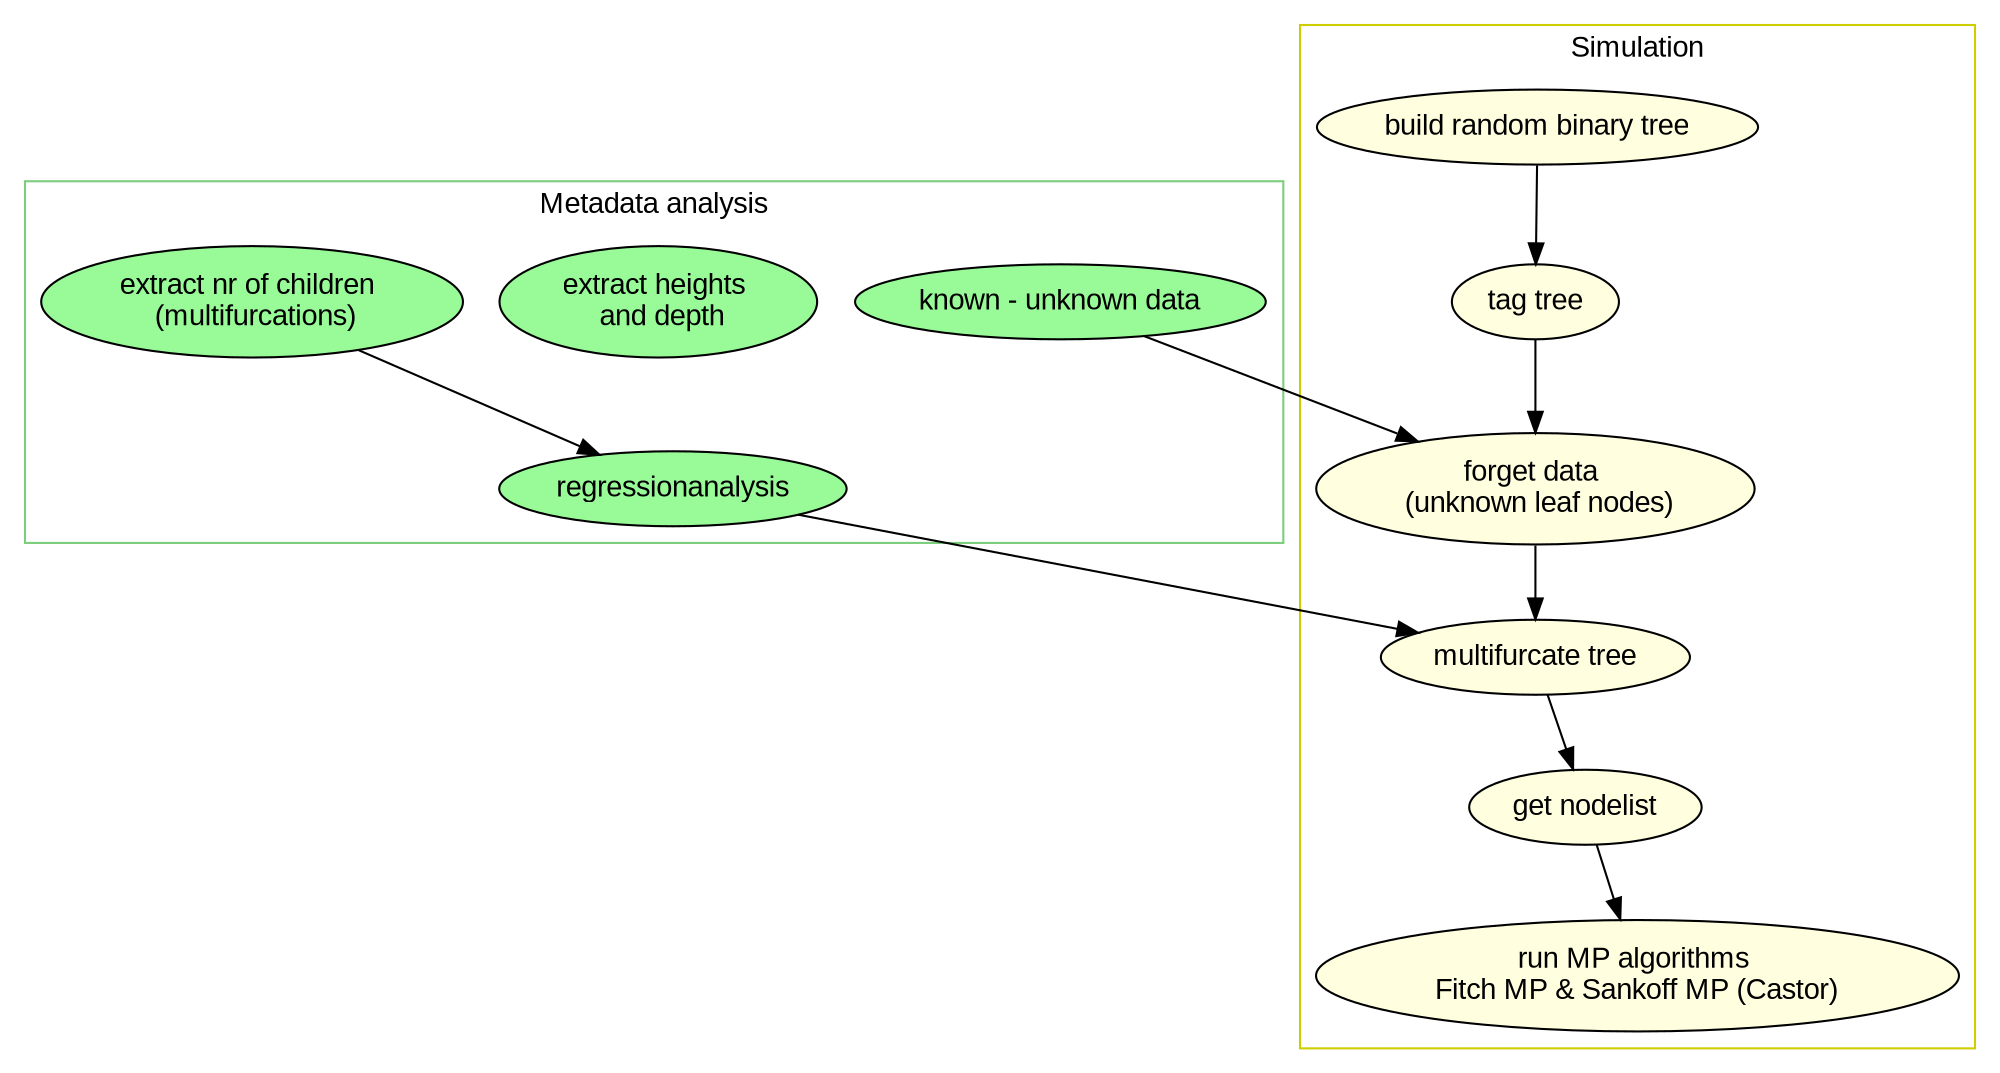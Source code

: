 digraph G {
	graph[fontname="arial"]
	node [style=filled, fontname="arial"];

	subgraph cluster_2 {
		label = "Metadata analysis";
		node [fillcolor=palegreen];
		color=palegreen3
		c0;
		c1;
		c2 -> c3;
	}

	c0 [label = "known - unknown data"]
	c1 [label = "extract heights \n and depth"]
	c2 [label = "extract nr of children \n (multifurcations)"]
	c3 [label = "regressionanalysis"]

	subgraph cluster_3 {
		label = "Simulation";
		node [fillcolor=lightyellow];
		color=yellow3
		d0 -> d1 -> d2 -> d3 -> d4 -> d5;
	}

	d0 [label = "build random binary tree"]
	d1 [label = "tag tree"]
	d2 [label = "forget data \n (unknown leaf nodes)"]
	d3 [label = "multifurcate tree"]
	d4 [label = "get nodelist"]
	d5 [label = "run MP algorithms \n Fitch MP & Sankoff MP (Castor) "]

	c0 -> d2;
	c3 -> d3;
	
}